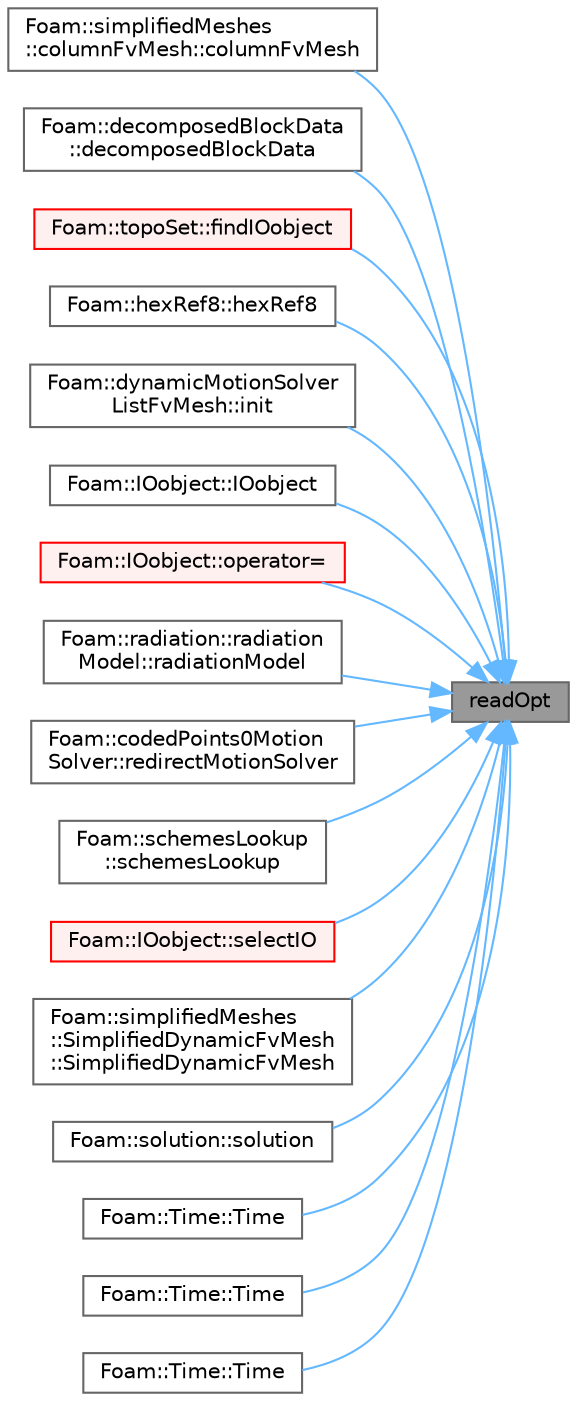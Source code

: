 digraph "readOpt"
{
 // LATEX_PDF_SIZE
  bgcolor="transparent";
  edge [fontname=Helvetica,fontsize=10,labelfontname=Helvetica,labelfontsize=10];
  node [fontname=Helvetica,fontsize=10,shape=box,height=0.2,width=0.4];
  rankdir="RL";
  Node1 [id="Node000001",label="readOpt",height=0.2,width=0.4,color="gray40", fillcolor="grey60", style="filled", fontcolor="black",tooltip=" "];
  Node1 -> Node2 [id="edge1_Node000001_Node000002",dir="back",color="steelblue1",style="solid",tooltip=" "];
  Node2 [id="Node000002",label="Foam::simplifiedMeshes\l::columnFvMesh::columnFvMesh",height=0.2,width=0.4,color="grey40", fillcolor="white", style="filled",URL="$classFoam_1_1simplifiedMeshes_1_1columnFvMesh.html#a51b371137b732588bbaaedd1d9444ab4",tooltip=" "];
  Node1 -> Node3 [id="edge2_Node000001_Node000003",dir="back",color="steelblue1",style="solid",tooltip=" "];
  Node3 [id="Node000003",label="Foam::decomposedBlockData\l::decomposedBlockData",height=0.2,width=0.4,color="grey40", fillcolor="white", style="filled",URL="$classFoam_1_1decomposedBlockData.html#aa74da5106687bb49d709660a95e83170",tooltip=" "];
  Node1 -> Node4 [id="edge3_Node000001_Node000004",dir="back",color="steelblue1",style="solid",tooltip=" "];
  Node4 [id="Node000004",label="Foam::topoSet::findIOobject",height=0.2,width=0.4,color="red", fillcolor="#FFF0F0", style="filled",URL="$classFoam_1_1topoSet.html#a4d68716f49f713d7adae23ab062850a5",tooltip=" "];
  Node1 -> Node8 [id="edge4_Node000001_Node000008",dir="back",color="steelblue1",style="solid",tooltip=" "];
  Node8 [id="Node000008",label="Foam::hexRef8::hexRef8",height=0.2,width=0.4,color="grey40", fillcolor="white", style="filled",URL="$classFoam_1_1hexRef8.html#a38c122950a32c54a78c49acb2637ac88",tooltip=" "];
  Node1 -> Node9 [id="edge5_Node000001_Node000009",dir="back",color="steelblue1",style="solid",tooltip=" "];
  Node9 [id="Node000009",label="Foam::dynamicMotionSolver\lListFvMesh::init",height=0.2,width=0.4,color="grey40", fillcolor="white", style="filled",URL="$classFoam_1_1dynamicMotionSolverListFvMesh.html#a28c37f25e3ab743024038e6f5e602f17",tooltip=" "];
  Node1 -> Node10 [id="edge6_Node000001_Node000010",dir="back",color="steelblue1",style="solid",tooltip=" "];
  Node10 [id="Node000010",label="Foam::IOobject::IOobject",height=0.2,width=0.4,color="grey40", fillcolor="white", style="filled",URL="$classFoam_1_1IOobject.html#a4b342510aca4f664307e1a751b528c61",tooltip=" "];
  Node1 -> Node11 [id="edge7_Node000001_Node000011",dir="back",color="steelblue1",style="solid",tooltip=" "];
  Node11 [id="Node000011",label="Foam::IOobject::operator=",height=0.2,width=0.4,color="red", fillcolor="#FFF0F0", style="filled",URL="$classFoam_1_1IOobject.html#a79685e6656768458dc0f7356bb15268a",tooltip=" "];
  Node1 -> Node13 [id="edge8_Node000001_Node000013",dir="back",color="steelblue1",style="solid",tooltip=" "];
  Node13 [id="Node000013",label="Foam::radiation::radiation\lModel::radiationModel",height=0.2,width=0.4,color="grey40", fillcolor="white", style="filled",URL="$classFoam_1_1radiation_1_1radiationModel.html#a46a63d93931e17bf3e07239f4004e79e",tooltip=" "];
  Node1 -> Node14 [id="edge9_Node000001_Node000014",dir="back",color="steelblue1",style="solid",tooltip=" "];
  Node14 [id="Node000014",label="Foam::codedPoints0Motion\lSolver::redirectMotionSolver",height=0.2,width=0.4,color="grey40", fillcolor="white", style="filled",URL="$classFoam_1_1codedPoints0MotionSolver.html#a63fc0790360292067efbc686cf9b79cb",tooltip=" "];
  Node1 -> Node15 [id="edge10_Node000001_Node000015",dir="back",color="steelblue1",style="solid",tooltip=" "];
  Node15 [id="Node000015",label="Foam::schemesLookup\l::schemesLookup",height=0.2,width=0.4,color="grey40", fillcolor="white", style="filled",URL="$classFoam_1_1schemesLookup.html#ad3ff1d481a1e87a590d292e2070956f0",tooltip=" "];
  Node1 -> Node16 [id="edge11_Node000001_Node000016",dir="back",color="steelblue1",style="solid",tooltip=" "];
  Node16 [id="Node000016",label="Foam::IOobject::selectIO",height=0.2,width=0.4,color="red", fillcolor="#FFF0F0", style="filled",URL="$classFoam_1_1IOobject.html#a7cee3db49ab9f8ceb953370c42b8cf37",tooltip=" "];
  Node1 -> Node18 [id="edge12_Node000001_Node000018",dir="back",color="steelblue1",style="solid",tooltip=" "];
  Node18 [id="Node000018",label="Foam::simplifiedMeshes\l::SimplifiedDynamicFvMesh\l::SimplifiedDynamicFvMesh",height=0.2,width=0.4,color="grey40", fillcolor="white", style="filled",URL="$classFoam_1_1simplifiedMeshes_1_1SimplifiedDynamicFvMesh.html#a72d9968a62333dfe63d3486aacc46798",tooltip=" "];
  Node1 -> Node19 [id="edge13_Node000001_Node000019",dir="back",color="steelblue1",style="solid",tooltip=" "];
  Node19 [id="Node000019",label="Foam::solution::solution",height=0.2,width=0.4,color="grey40", fillcolor="white", style="filled",URL="$classFoam_1_1solution.html#a0f0ff518783e31a7a7c30ba747c63686",tooltip=" "];
  Node1 -> Node20 [id="edge14_Node000001_Node000020",dir="back",color="steelblue1",style="solid",tooltip=" "];
  Node20 [id="Node000020",label="Foam::Time::Time",height=0.2,width=0.4,color="grey40", fillcolor="white", style="filled",URL="$classFoam_1_1Time.html#ae169297f45cc325e7222d714df8d86f3",tooltip=" "];
  Node1 -> Node21 [id="edge15_Node000001_Node000021",dir="back",color="steelblue1",style="solid",tooltip=" "];
  Node21 [id="Node000021",label="Foam::Time::Time",height=0.2,width=0.4,color="grey40", fillcolor="white", style="filled",URL="$classFoam_1_1Time.html#a2b0b679e1e228162bcff68878b3b4ad5",tooltip=" "];
  Node1 -> Node22 [id="edge16_Node000001_Node000022",dir="back",color="steelblue1",style="solid",tooltip=" "];
  Node22 [id="Node000022",label="Foam::Time::Time",height=0.2,width=0.4,color="grey40", fillcolor="white", style="filled",URL="$classFoam_1_1Time.html#a44fb2ba4ceb00d9c19eca110cb79ea25",tooltip=" "];
}
